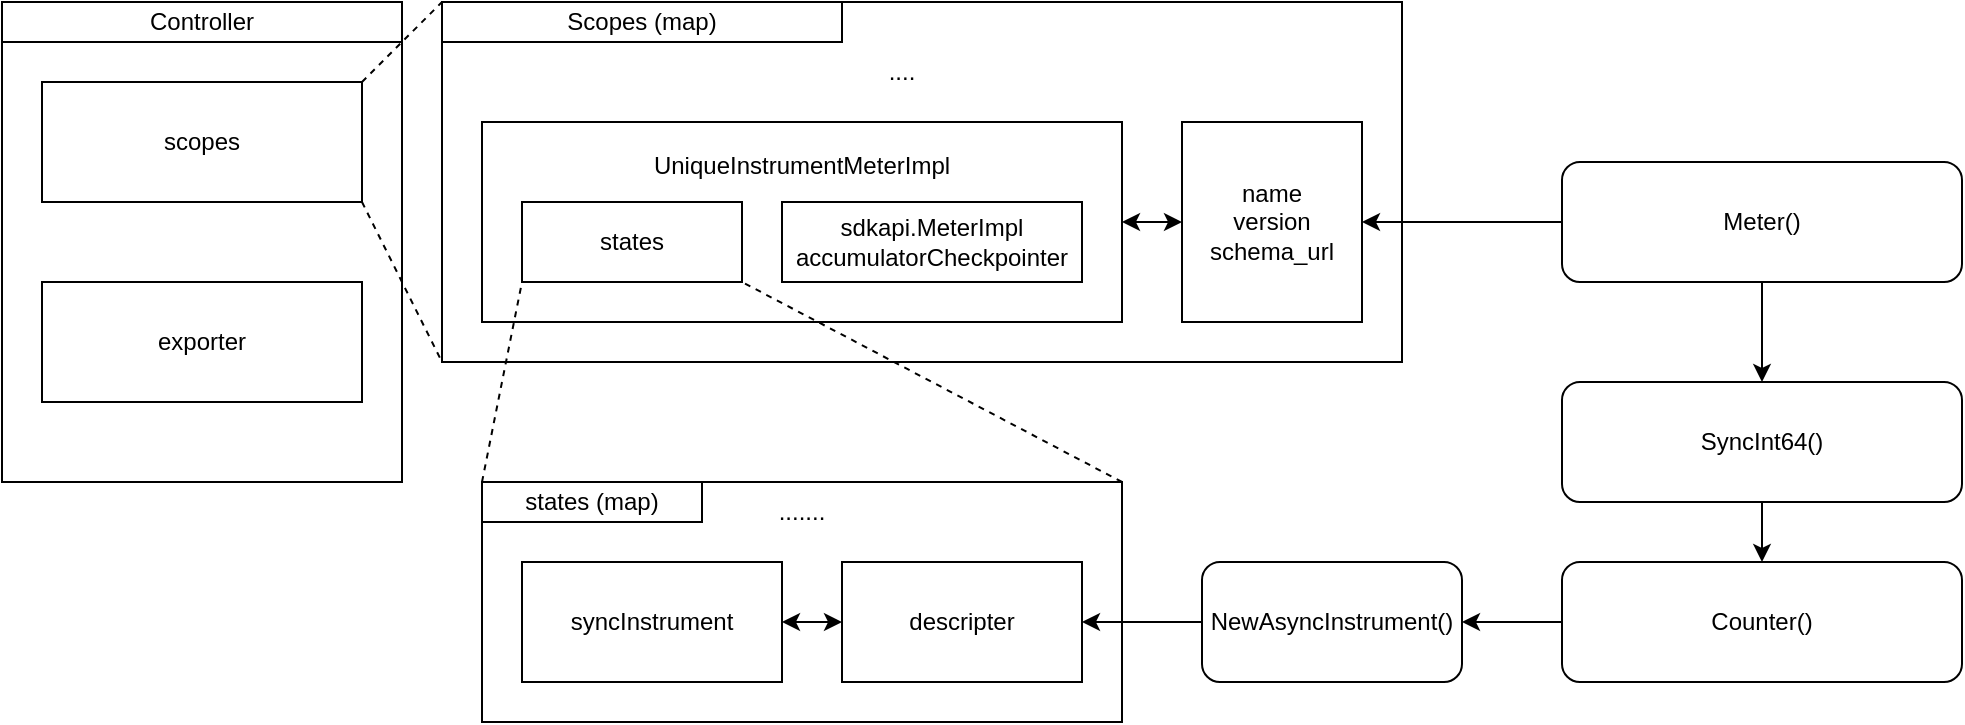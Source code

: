 <mxfile version="20.2.2" type="github">
  <diagram id="ocUT6-PdGzyXk6nP2TD0" name="Page-1">
    <mxGraphModel dx="901" dy="591" grid="1" gridSize="10" guides="1" tooltips="1" connect="1" arrows="1" fold="1" page="1" pageScale="1" pageWidth="850" pageHeight="1100" math="0" shadow="0">
      <root>
        <mxCell id="0" />
        <mxCell id="1" parent="0" />
        <mxCell id="0ZRMgZk0XnmUk2xPujtl-1" value="" style="rounded=0;whiteSpace=wrap;html=1;" parent="1" vertex="1">
          <mxGeometry x="120" y="160" width="200" height="240" as="geometry" />
        </mxCell>
        <mxCell id="0ZRMgZk0XnmUk2xPujtl-2" value="scopes" style="rounded=0;whiteSpace=wrap;html=1;" parent="1" vertex="1">
          <mxGeometry x="140" y="200" width="160" height="60" as="geometry" />
        </mxCell>
        <mxCell id="0ZRMgZk0XnmUk2xPujtl-3" value="" style="rounded=0;whiteSpace=wrap;html=1;" parent="1" vertex="1">
          <mxGeometry x="340" y="160" width="480" height="180" as="geometry" />
        </mxCell>
        <mxCell id="0ZRMgZk0XnmUk2xPujtl-4" value="name&lt;br&gt;version&lt;br&gt;schema_url" style="rounded=0;whiteSpace=wrap;html=1;" parent="1" vertex="1">
          <mxGeometry x="710" y="220" width="90" height="100" as="geometry" />
        </mxCell>
        <mxCell id="0ZRMgZk0XnmUk2xPujtl-5" value="exporter" style="rounded=0;whiteSpace=wrap;html=1;" parent="1" vertex="1">
          <mxGeometry x="140" y="300" width="160" height="60" as="geometry" />
        </mxCell>
        <mxCell id="0ZRMgZk0XnmUk2xPujtl-6" value="UniqueInstrumentMeterImpl&lt;br&gt;&lt;br&gt;&lt;br&gt;&lt;br&gt;&lt;br&gt;" style="rounded=0;whiteSpace=wrap;html=1;" parent="1" vertex="1">
          <mxGeometry x="360" y="220" width="320" height="100" as="geometry" />
        </mxCell>
        <mxCell id="0ZRMgZk0XnmUk2xPujtl-7" value="states" style="rounded=0;whiteSpace=wrap;html=1;" parent="1" vertex="1">
          <mxGeometry x="380" y="260" width="110" height="40" as="geometry" />
        </mxCell>
        <mxCell id="0ZRMgZk0XnmUk2xPujtl-8" value="sdkapi.MeterImpl&lt;br&gt;accumulatorCheckpointer" style="rounded=0;whiteSpace=wrap;html=1;" parent="1" vertex="1">
          <mxGeometry x="510" y="260" width="150" height="40" as="geometry" />
        </mxCell>
        <mxCell id="0ZRMgZk0XnmUk2xPujtl-11" value="" style="endArrow=none;dashed=1;html=1;rounded=0;exitX=1;exitY=0;exitDx=0;exitDy=0;entryX=0;entryY=0;entryDx=0;entryDy=0;" parent="1" source="0ZRMgZk0XnmUk2xPujtl-2" target="0ZRMgZk0XnmUk2xPujtl-3" edge="1">
          <mxGeometry width="50" height="50" relative="1" as="geometry">
            <mxPoint x="300" y="160" as="sourcePoint" />
            <mxPoint x="350" y="110" as="targetPoint" />
          </mxGeometry>
        </mxCell>
        <mxCell id="0ZRMgZk0XnmUk2xPujtl-12" value="" style="endArrow=none;dashed=1;html=1;rounded=0;exitX=1;exitY=1;exitDx=0;exitDy=0;entryX=0;entryY=1;entryDx=0;entryDy=0;" parent="1" source="0ZRMgZk0XnmUk2xPujtl-2" target="0ZRMgZk0XnmUk2xPujtl-3" edge="1">
          <mxGeometry width="50" height="50" relative="1" as="geometry">
            <mxPoint x="310" y="210" as="sourcePoint" />
            <mxPoint x="350" y="170" as="targetPoint" />
          </mxGeometry>
        </mxCell>
        <mxCell id="0ZRMgZk0XnmUk2xPujtl-13" value="" style="rounded=0;whiteSpace=wrap;html=1;" parent="1" vertex="1">
          <mxGeometry x="360" y="400" width="320" height="120" as="geometry" />
        </mxCell>
        <mxCell id="0ZRMgZk0XnmUk2xPujtl-14" value="descripter&lt;br&gt;" style="rounded=0;whiteSpace=wrap;html=1;" parent="1" vertex="1">
          <mxGeometry x="540" y="440" width="120" height="60" as="geometry" />
        </mxCell>
        <mxCell id="0ZRMgZk0XnmUk2xPujtl-15" value="syncInstrument" style="rounded=0;whiteSpace=wrap;html=1;" parent="1" vertex="1">
          <mxGeometry x="380" y="440" width="130" height="60" as="geometry" />
        </mxCell>
        <mxCell id="0ZRMgZk0XnmUk2xPujtl-16" value="......." style="text;html=1;strokeColor=none;fillColor=none;align=center;verticalAlign=middle;whiteSpace=wrap;rounded=0;" parent="1" vertex="1">
          <mxGeometry x="490" y="400" width="60" height="30" as="geometry" />
        </mxCell>
        <mxCell id="0ZRMgZk0XnmUk2xPujtl-18" value="" style="endArrow=none;dashed=1;html=1;rounded=0;exitX=0;exitY=0;exitDx=0;exitDy=0;entryX=0;entryY=1;entryDx=0;entryDy=0;" parent="1" source="0ZRMgZk0XnmUk2xPujtl-13" target="0ZRMgZk0XnmUk2xPujtl-7" edge="1">
          <mxGeometry width="50" height="50" relative="1" as="geometry">
            <mxPoint x="190" y="210" as="sourcePoint" />
            <mxPoint x="230" y="170" as="targetPoint" />
          </mxGeometry>
        </mxCell>
        <mxCell id="0ZRMgZk0XnmUk2xPujtl-19" value="" style="endArrow=none;dashed=1;html=1;rounded=0;exitX=1;exitY=0;exitDx=0;exitDy=0;entryX=1;entryY=1;entryDx=0;entryDy=0;" parent="1" source="0ZRMgZk0XnmUk2xPujtl-13" target="0ZRMgZk0XnmUk2xPujtl-7" edge="1">
          <mxGeometry width="50" height="50" relative="1" as="geometry">
            <mxPoint x="370" y="330" as="sourcePoint" />
            <mxPoint x="390" y="270" as="targetPoint" />
          </mxGeometry>
        </mxCell>
        <mxCell id="0ZRMgZk0XnmUk2xPujtl-22" style="edgeStyle=orthogonalEdgeStyle;rounded=0;orthogonalLoop=1;jettySize=auto;html=1;exitX=0;exitY=0.5;exitDx=0;exitDy=0;" parent="1" source="0ZRMgZk0XnmUk2xPujtl-21" target="0ZRMgZk0XnmUk2xPujtl-4" edge="1">
          <mxGeometry relative="1" as="geometry" />
        </mxCell>
        <mxCell id="0ZRMgZk0XnmUk2xPujtl-28" style="edgeStyle=orthogonalEdgeStyle;rounded=0;orthogonalLoop=1;jettySize=auto;html=1;exitX=0.5;exitY=1;exitDx=0;exitDy=0;" parent="1" source="0ZRMgZk0XnmUk2xPujtl-21" target="0ZRMgZk0XnmUk2xPujtl-27" edge="1">
          <mxGeometry relative="1" as="geometry" />
        </mxCell>
        <mxCell id="0ZRMgZk0XnmUk2xPujtl-21" value="Meter()" style="rounded=1;whiteSpace=wrap;html=1;" parent="1" vertex="1">
          <mxGeometry x="900" y="240" width="200" height="60" as="geometry" />
        </mxCell>
        <mxCell id="0ZRMgZk0XnmUk2xPujtl-23" value="Controller" style="rounded=0;whiteSpace=wrap;html=1;" parent="1" vertex="1">
          <mxGeometry x="120" y="160" width="200" height="20" as="geometry" />
        </mxCell>
        <mxCell id="0ZRMgZk0XnmUk2xPujtl-24" value="Scopes (map)" style="rounded=0;whiteSpace=wrap;html=1;" parent="1" vertex="1">
          <mxGeometry x="340" y="160" width="200" height="20" as="geometry" />
        </mxCell>
        <mxCell id="0ZRMgZk0XnmUk2xPujtl-25" value="...." style="text;html=1;strokeColor=none;fillColor=none;align=center;verticalAlign=middle;whiteSpace=wrap;rounded=0;" parent="1" vertex="1">
          <mxGeometry x="540" y="180" width="60" height="30" as="geometry" />
        </mxCell>
        <mxCell id="_Vhhhq5txsAk4bY66uH0-2" style="edgeStyle=orthogonalEdgeStyle;rounded=0;orthogonalLoop=1;jettySize=auto;html=1;exitX=0.5;exitY=1;exitDx=0;exitDy=0;entryX=0.5;entryY=0;entryDx=0;entryDy=0;" edge="1" parent="1" source="0ZRMgZk0XnmUk2xPujtl-27" target="0ZRMgZk0XnmUk2xPujtl-29">
          <mxGeometry relative="1" as="geometry" />
        </mxCell>
        <mxCell id="0ZRMgZk0XnmUk2xPujtl-27" value="SyncInt64()" style="rounded=1;whiteSpace=wrap;html=1;" parent="1" vertex="1">
          <mxGeometry x="900" y="350" width="200" height="60" as="geometry" />
        </mxCell>
        <mxCell id="_Vhhhq5txsAk4bY66uH0-4" style="edgeStyle=orthogonalEdgeStyle;rounded=0;orthogonalLoop=1;jettySize=auto;html=1;exitX=0;exitY=0.5;exitDx=0;exitDy=0;entryX=1;entryY=0.5;entryDx=0;entryDy=0;" edge="1" parent="1" source="0ZRMgZk0XnmUk2xPujtl-29" target="_Vhhhq5txsAk4bY66uH0-3">
          <mxGeometry relative="1" as="geometry" />
        </mxCell>
        <mxCell id="0ZRMgZk0XnmUk2xPujtl-29" value="Counter()" style="rounded=1;whiteSpace=wrap;html=1;" parent="1" vertex="1">
          <mxGeometry x="900" y="440" width="200" height="60" as="geometry" />
        </mxCell>
        <mxCell id="_Vhhhq5txsAk4bY66uH0-1" value="" style="endArrow=classic;startArrow=classic;html=1;rounded=0;entryX=0;entryY=0.5;entryDx=0;entryDy=0;exitX=1;exitY=0.5;exitDx=0;exitDy=0;" edge="1" parent="1" source="0ZRMgZk0XnmUk2xPujtl-6" target="0ZRMgZk0XnmUk2xPujtl-4">
          <mxGeometry width="50" height="50" relative="1" as="geometry">
            <mxPoint x="680" y="150" as="sourcePoint" />
            <mxPoint x="730" y="100" as="targetPoint" />
          </mxGeometry>
        </mxCell>
        <mxCell id="_Vhhhq5txsAk4bY66uH0-5" style="edgeStyle=orthogonalEdgeStyle;rounded=0;orthogonalLoop=1;jettySize=auto;html=1;exitX=0;exitY=0.5;exitDx=0;exitDy=0;entryX=1;entryY=0.5;entryDx=0;entryDy=0;" edge="1" parent="1" source="_Vhhhq5txsAk4bY66uH0-3" target="0ZRMgZk0XnmUk2xPujtl-14">
          <mxGeometry relative="1" as="geometry" />
        </mxCell>
        <mxCell id="_Vhhhq5txsAk4bY66uH0-3" value="NewAsyncInstrument()" style="rounded=1;whiteSpace=wrap;html=1;" vertex="1" parent="1">
          <mxGeometry x="720" y="440" width="130" height="60" as="geometry" />
        </mxCell>
        <mxCell id="_Vhhhq5txsAk4bY66uH0-6" value="" style="endArrow=classic;startArrow=classic;html=1;rounded=0;entryX=0;entryY=0.5;entryDx=0;entryDy=0;exitX=1;exitY=0.5;exitDx=0;exitDy=0;" edge="1" parent="1" source="0ZRMgZk0XnmUk2xPujtl-15" target="0ZRMgZk0XnmUk2xPujtl-14">
          <mxGeometry width="50" height="50" relative="1" as="geometry">
            <mxPoint x="690" y="280" as="sourcePoint" />
            <mxPoint x="720" y="280" as="targetPoint" />
          </mxGeometry>
        </mxCell>
        <mxCell id="_Vhhhq5txsAk4bY66uH0-7" value="states (map)" style="rounded=0;whiteSpace=wrap;html=1;" vertex="1" parent="1">
          <mxGeometry x="360" y="400" width="110" height="20" as="geometry" />
        </mxCell>
      </root>
    </mxGraphModel>
  </diagram>
</mxfile>
